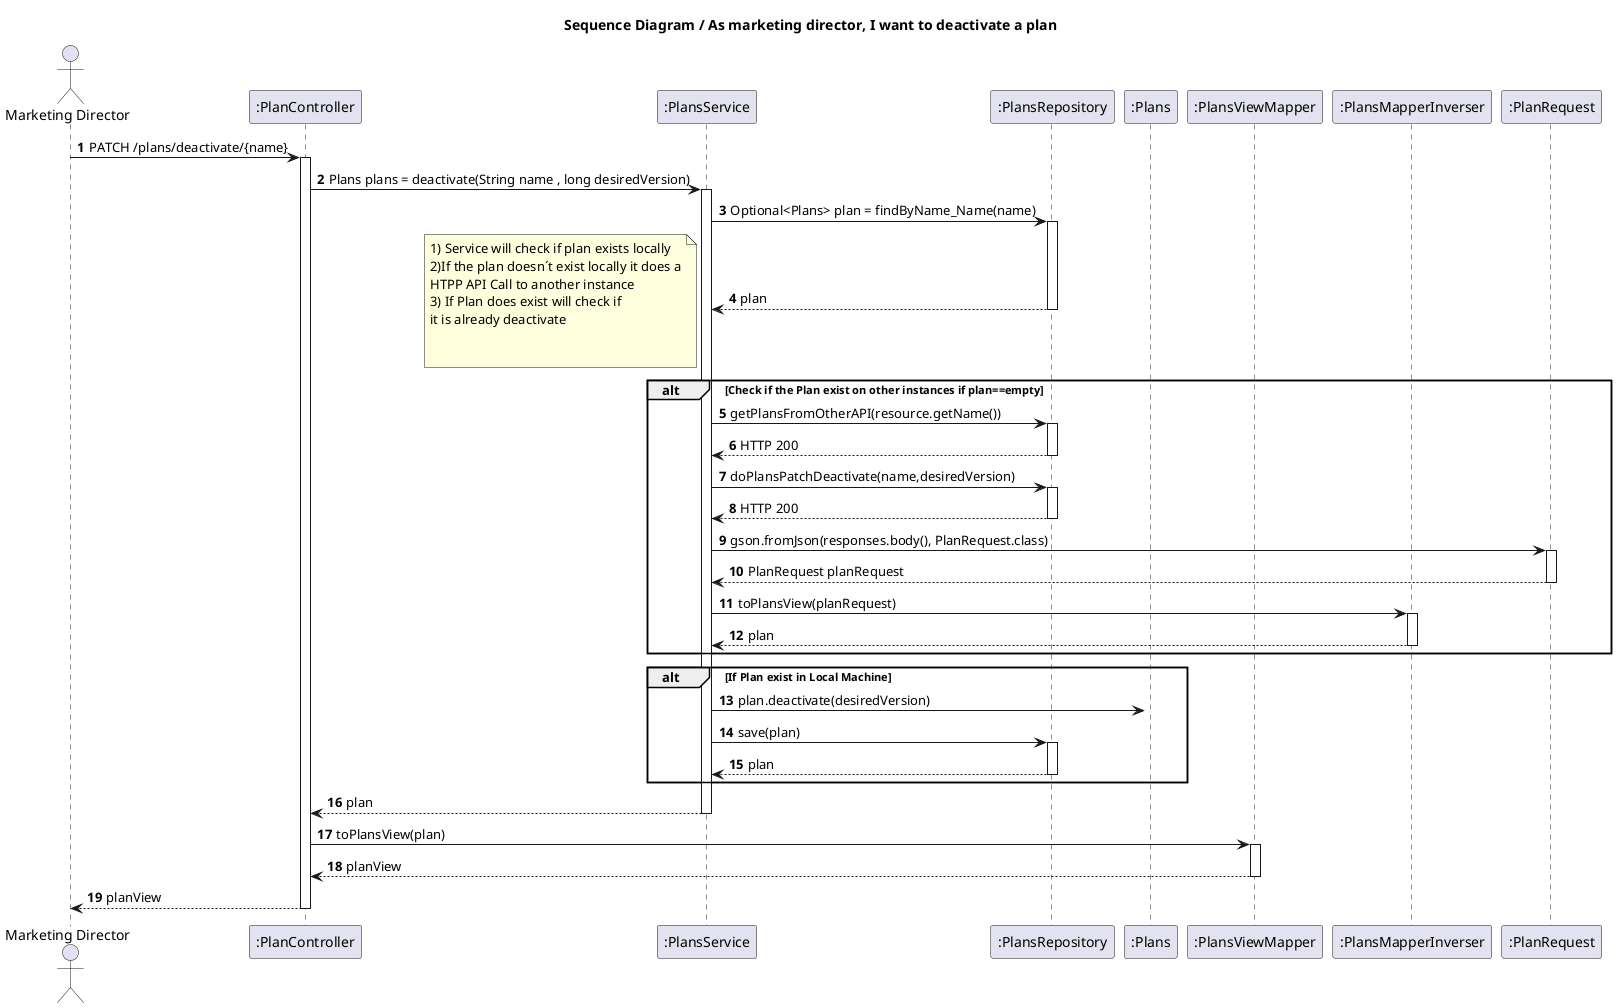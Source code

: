 @startuml
'https://plantuml.com/sequence-diagram
autoactivate on
autonumber
title Sequence Diagram / As marketing director, I want to deactivate a plan

autonumber

actor "Marketing Director" as Ac
participant ":PlanController" as Ctrl
participant ":PlansService" as Serv
participant ":PlansRepository" as Repo
participant ":Plans" as Plans
participant ":PlansViewMapper" as View

participant ":PlansMapperInverser" as ViewInverser
participant ":PlanRequest" as Request


Ac -> Ctrl : PATCH /plans/deactivate/{name}
Ctrl -> Serv :Plans plans = deactivate(String name , long desiredVersion)
Serv -> Repo :Optional<Plans> plan = findByName_Name(name)
Repo --> Serv : plan
note left
1) Service will check if plan exists locally
2)If the plan doesn´t exist locally it does a
HTPP API Call to another instance
3) If Plan does exist will check if
it is already deactivate


end note
alt Check if the Plan exist on other instances if plan==empty
Serv->Repo:getPlansFromOtherAPI(resource.getName())
Repo-->Serv: HTTP 200

Serv->Repo:doPlansPatchDeactivate(name,desiredVersion)
Repo-->Serv: HTTP 200
Serv -> Request :  gson.fromJson(responses.body(), PlanRequest.class)
Request-->Serv:PlanRequest planRequest
Serv -> ViewInverser : toPlansView(planRequest)
ViewInverser -->Serv: plan
end

deactivate Plans
alt If Plan exist in Local Machine

Serv -> Plans: plan.deactivate(desiredVersion)


Serv -> Repo: save(plan)
Repo --> Serv: plan
end
Serv --> Ctrl: plan
Ctrl ->View: toPlansView(plan)
View -->Ctrl: planView

Ac <-- Ctrl : planView

@enduml
